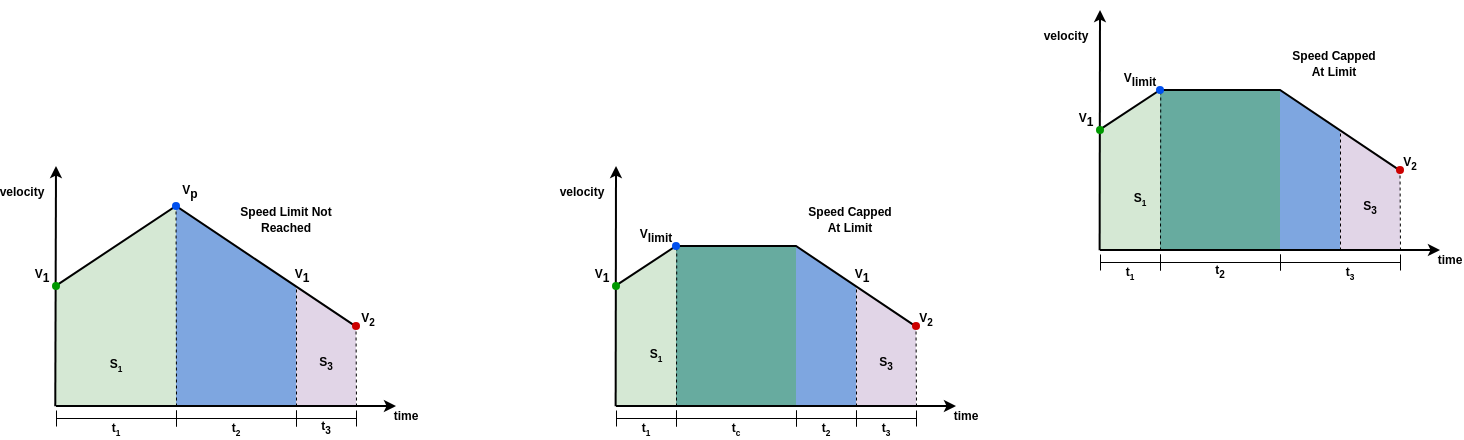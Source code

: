 <mxfile version="24.2.5" type="device">
  <diagram name="Page-1" id="EEVn063uvrTMjxouV-lU">
    <mxGraphModel dx="703" dy="409" grid="1" gridSize="10" guides="1" tooltips="1" connect="1" arrows="1" fold="1" page="1" pageScale="1" pageWidth="1169" pageHeight="827" math="0" shadow="0">
      <root>
        <mxCell id="0" />
        <mxCell id="1" parent="0" />
        <mxCell id="lkf-qkuY3w6DJopV3lcl-66" value="" style="verticalLabelPosition=bottom;verticalAlign=top;html=1;shape=mxgraph.basic.polygon;polyCoords=[[1,0],[1,0.2],[1,0.25],[1,1],[0.75,1],[0.25,1],[0,1],[0,0]];polyline=0;strokeColor=none;fillColor=#67AB9F;" vertex="1" parent="1">
          <mxGeometry x="510" y="360" width="60" height="80" as="geometry" />
        </mxCell>
        <mxCell id="lkf-qkuY3w6DJopV3lcl-5" value="" style="verticalLabelPosition=bottom;verticalAlign=top;html=1;shape=mxgraph.basic.polygon;polyCoords=[[1,0],[1,0],[1,0.25],[1,1],[0.75,1],[0.25,1],[0,1],[0,0.4]];polyline=0;strokeColor=none;fillColor=#d5e8d4;" vertex="1" parent="1">
          <mxGeometry x="200" y="340" width="60" height="100" as="geometry" />
        </mxCell>
        <mxCell id="lkf-qkuY3w6DJopV3lcl-8" value="" style="verticalLabelPosition=bottom;verticalAlign=top;html=1;shape=mxgraph.basic.polygon;polyCoords=[[1,0],[1,0],[1,0.25],[1,1],[0.75,1],[0.25,1],[0,1],[0,0.4]];polyline=0;flipH=1;strokeColor=none;fillColor=#7EA6E0;" vertex="1" parent="1">
          <mxGeometry x="260" y="340" width="60" height="100" as="geometry" />
        </mxCell>
        <mxCell id="lkf-qkuY3w6DJopV3lcl-9" value="" style="verticalLabelPosition=bottom;verticalAlign=top;html=1;shape=mxgraph.basic.polygon;polyCoords=[[1,0],[1,0.4],[1,0.8],[1,1],[0.75,1],[0.25,1],[0,1],[0,0.33]];polyline=0;flipH=1;strokeColor=none;fillColor=#e1d5e7;" vertex="1" parent="1">
          <mxGeometry x="320" y="380" width="30" height="60" as="geometry" />
        </mxCell>
        <mxCell id="lkf-qkuY3w6DJopV3lcl-10" value="" style="endArrow=classic;html=1;rounded=0;exitX=-0.006;exitY=1.001;exitDx=0;exitDy=0;exitPerimeter=0;endSize=3;" edge="1" parent="1" source="lkf-qkuY3w6DJopV3lcl-5">
          <mxGeometry width="50" height="50" relative="1" as="geometry">
            <mxPoint x="300" y="410" as="sourcePoint" />
            <mxPoint x="200" y="320" as="targetPoint" />
          </mxGeometry>
        </mxCell>
        <mxCell id="lkf-qkuY3w6DJopV3lcl-11" value="" style="endArrow=classic;html=1;rounded=0;endSize=3;" edge="1" parent="1">
          <mxGeometry width="50" height="50" relative="1" as="geometry">
            <mxPoint x="200" y="440" as="sourcePoint" />
            <mxPoint x="370" y="440" as="targetPoint" />
          </mxGeometry>
        </mxCell>
        <mxCell id="lkf-qkuY3w6DJopV3lcl-12" value="" style="endArrow=none;html=1;rounded=0;exitX=-0.002;exitY=0.399;exitDx=0;exitDy=0;exitPerimeter=0;entryX=-0.002;entryY=0.339;entryDx=0;entryDy=0;entryPerimeter=0;" edge="1" parent="1" source="lkf-qkuY3w6DJopV3lcl-5" target="lkf-qkuY3w6DJopV3lcl-9">
          <mxGeometry width="50" height="50" relative="1" as="geometry">
            <mxPoint x="300" y="410" as="sourcePoint" />
            <mxPoint x="350" y="360" as="targetPoint" />
            <Array as="points">
              <mxPoint x="260" y="340" />
            </Array>
          </mxGeometry>
        </mxCell>
        <mxCell id="lkf-qkuY3w6DJopV3lcl-13" value="" style="endArrow=none;dashed=1;html=1;rounded=0;entryX=1.004;entryY=0;entryDx=0;entryDy=0;entryPerimeter=0;strokeWidth=0.5;" edge="1" parent="1" target="lkf-qkuY3w6DJopV3lcl-8">
          <mxGeometry width="50" height="50" relative="1" as="geometry">
            <mxPoint x="260" y="440" as="sourcePoint" />
            <mxPoint x="270" y="360" as="targetPoint" />
          </mxGeometry>
        </mxCell>
        <mxCell id="lkf-qkuY3w6DJopV3lcl-14" value="" style="endArrow=none;dashed=1;html=1;rounded=0;strokeWidth=0.5;" edge="1" parent="1">
          <mxGeometry width="50" height="50" relative="1" as="geometry">
            <mxPoint x="320" y="440" as="sourcePoint" />
            <mxPoint x="320" y="380" as="targetPoint" />
          </mxGeometry>
        </mxCell>
        <mxCell id="lkf-qkuY3w6DJopV3lcl-15" value="" style="endArrow=none;dashed=1;html=1;rounded=0;strokeWidth=0.5;entryX=0.008;entryY=0.334;entryDx=0;entryDy=0;entryPerimeter=0;" edge="1" parent="1" target="lkf-qkuY3w6DJopV3lcl-9">
          <mxGeometry width="50" height="50" relative="1" as="geometry">
            <mxPoint x="350" y="440" as="sourcePoint" />
            <mxPoint x="330" y="390" as="targetPoint" />
          </mxGeometry>
        </mxCell>
        <mxCell id="lkf-qkuY3w6DJopV3lcl-16" value="V&lt;sub style=&quot;font-size: 6px;&quot;&gt;1&lt;/sub&gt;" style="text;html=1;align=center;verticalAlign=middle;whiteSpace=wrap;rounded=0;fontSize=6;fontStyle=1" vertex="1" parent="1">
          <mxGeometry x="188" y="370" width="10" height="10" as="geometry" />
        </mxCell>
        <mxCell id="lkf-qkuY3w6DJopV3lcl-17" value="" style="ellipse;whiteSpace=wrap;html=1;aspect=fixed;fillColor=#009900;fontColor=#ffffff;strokeColor=none;rotation=0;" vertex="1" parent="1">
          <mxGeometry x="198" y="378" width="4" height="4" as="geometry" />
        </mxCell>
        <mxCell id="lkf-qkuY3w6DJopV3lcl-19" value="" style="ellipse;whiteSpace=wrap;html=1;aspect=fixed;fillColor=#0050ef;fontColor=#ffffff;strokeColor=none;rotation=0;" vertex="1" parent="1">
          <mxGeometry x="258" y="338" width="4" height="4" as="geometry" />
        </mxCell>
        <mxCell id="lkf-qkuY3w6DJopV3lcl-20" value="" style="ellipse;whiteSpace=wrap;html=1;aspect=fixed;fillColor=#CC0000;fontColor=#ffffff;strokeColor=none;rotation=0;" vertex="1" parent="1">
          <mxGeometry x="348" y="398" width="4" height="4" as="geometry" />
        </mxCell>
        <mxCell id="lkf-qkuY3w6DJopV3lcl-21" value="V&lt;sub&gt;2&lt;/sub&gt;" style="text;html=1;align=center;verticalAlign=middle;whiteSpace=wrap;rounded=0;fontSize=6;fontStyle=1" vertex="1" parent="1">
          <mxGeometry x="351" y="392" width="10" height="10" as="geometry" />
        </mxCell>
        <mxCell id="lkf-qkuY3w6DJopV3lcl-22" value="V&lt;sub style=&quot;font-size: 6px;&quot;&gt;p&lt;/sub&gt;" style="text;html=1;align=center;verticalAlign=middle;whiteSpace=wrap;rounded=0;fontSize=6;fontStyle=1" vertex="1" parent="1">
          <mxGeometry x="262" y="328" width="10" height="10" as="geometry" />
        </mxCell>
        <mxCell id="lkf-qkuY3w6DJopV3lcl-23" value="time" style="text;html=1;align=center;verticalAlign=middle;whiteSpace=wrap;rounded=0;fontSize=6;fontStyle=1" vertex="1" parent="1">
          <mxGeometry x="370" y="440" width="10" height="10" as="geometry" />
        </mxCell>
        <mxCell id="lkf-qkuY3w6DJopV3lcl-25" value="velocity" style="text;html=1;align=center;verticalAlign=middle;whiteSpace=wrap;rounded=0;fontSize=6;fontStyle=1" vertex="1" parent="1">
          <mxGeometry x="178" y="328" width="10" height="10" as="geometry" />
        </mxCell>
        <mxCell id="lkf-qkuY3w6DJopV3lcl-26" value="&lt;span style=&quot;font-size: 6px;&quot;&gt;S&lt;sub&gt;3&lt;/sub&gt;&lt;/span&gt;" style="text;html=1;align=center;verticalAlign=middle;whiteSpace=wrap;rounded=0;fontSize=6;fontStyle=1" vertex="1" parent="1">
          <mxGeometry x="330" y="414" width="10" height="10" as="geometry" />
        </mxCell>
        <mxCell id="lkf-qkuY3w6DJopV3lcl-29" value="&lt;span style=&quot;font-size: 6px;&quot;&gt;S&lt;/span&gt;&lt;span style=&quot;font-size: 5px;&quot;&gt;&lt;sub&gt;1&lt;/sub&gt;&lt;/span&gt;" style="text;html=1;align=center;verticalAlign=middle;whiteSpace=wrap;rounded=0;fontSize=6;fontStyle=1" vertex="1" parent="1">
          <mxGeometry x="225" y="414" width="10" height="10" as="geometry" />
        </mxCell>
        <mxCell id="lkf-qkuY3w6DJopV3lcl-32" value="" style="verticalLabelPosition=bottom;verticalAlign=top;html=1;shape=mxgraph.basic.polygon;polyCoords=[[1,0],[1,0],[1,0.25],[1,1],[0.75,1],[0.25,1],[0,1],[0,0.25]];polyline=0;strokeColor=none;fillColor=#d5e8d4;" vertex="1" parent="1">
          <mxGeometry x="480" y="360" width="30" height="80" as="geometry" />
        </mxCell>
        <mxCell id="lkf-qkuY3w6DJopV3lcl-33" value="" style="verticalLabelPosition=bottom;verticalAlign=top;html=1;shape=mxgraph.basic.polygon;polyCoords=[[1,0],[1,0],[1,0.25],[1,1],[0.75,1],[0.25,1],[0,1],[0,0.25]];polyline=0;flipH=1;strokeColor=none;fillColor=#7EA6E0;" vertex="1" parent="1">
          <mxGeometry x="570" y="360" width="30" height="80" as="geometry" />
        </mxCell>
        <mxCell id="lkf-qkuY3w6DJopV3lcl-34" value="" style="verticalLabelPosition=bottom;verticalAlign=top;html=1;shape=mxgraph.basic.polygon;polyCoords=[[1,0],[1,0.4],[1,0.8],[1,1],[0.75,1],[0.25,1],[0,1],[0,0.33]];polyline=0;flipH=1;strokeColor=none;fillColor=#e1d5e7;" vertex="1" parent="1">
          <mxGeometry x="600" y="380" width="30" height="60" as="geometry" />
        </mxCell>
        <mxCell id="lkf-qkuY3w6DJopV3lcl-35" value="" style="endArrow=classic;html=1;rounded=0;exitX=-0.006;exitY=1.001;exitDx=0;exitDy=0;exitPerimeter=0;endSize=3;" edge="1" source="lkf-qkuY3w6DJopV3lcl-32" parent="1">
          <mxGeometry width="50" height="50" relative="1" as="geometry">
            <mxPoint x="580" y="410" as="sourcePoint" />
            <mxPoint x="480" y="320" as="targetPoint" />
          </mxGeometry>
        </mxCell>
        <mxCell id="lkf-qkuY3w6DJopV3lcl-36" value="" style="endArrow=classic;html=1;rounded=0;endSize=3;" edge="1" parent="1">
          <mxGeometry width="50" height="50" relative="1" as="geometry">
            <mxPoint x="480" y="440" as="sourcePoint" />
            <mxPoint x="650" y="440" as="targetPoint" />
          </mxGeometry>
        </mxCell>
        <mxCell id="lkf-qkuY3w6DJopV3lcl-37" value="" style="endArrow=none;html=1;rounded=0;exitX=0.476;exitY=0.452;exitDx=0;exitDy=0;entryX=-0.002;entryY=0.339;entryDx=0;entryDy=0;entryPerimeter=0;exitPerimeter=0;" edge="1" source="lkf-qkuY3w6DJopV3lcl-42" target="lkf-qkuY3w6DJopV3lcl-34" parent="1">
          <mxGeometry width="50" height="50" relative="1" as="geometry">
            <mxPoint x="580" y="410" as="sourcePoint" />
            <mxPoint x="630" y="360" as="targetPoint" />
            <Array as="points">
              <mxPoint x="510" y="360" />
              <mxPoint x="570" y="360" />
            </Array>
          </mxGeometry>
        </mxCell>
        <mxCell id="lkf-qkuY3w6DJopV3lcl-38" value="" style="endArrow=none;dashed=1;html=1;rounded=0;entryX=0.531;entryY=0.521;entryDx=0;entryDy=0;entryPerimeter=0;strokeWidth=0.5;" edge="1" target="lkf-qkuY3w6DJopV3lcl-43" parent="1">
          <mxGeometry width="50" height="50" relative="1" as="geometry">
            <mxPoint x="510" y="440" as="sourcePoint" />
            <mxPoint x="509.76" y="340.0" as="targetPoint" />
          </mxGeometry>
        </mxCell>
        <mxCell id="lkf-qkuY3w6DJopV3lcl-39" value="" style="endArrow=none;dashed=1;html=1;rounded=0;strokeWidth=0.5;" edge="1" parent="1">
          <mxGeometry width="50" height="50" relative="1" as="geometry">
            <mxPoint x="600" y="440" as="sourcePoint" />
            <mxPoint x="600" y="380" as="targetPoint" />
          </mxGeometry>
        </mxCell>
        <mxCell id="lkf-qkuY3w6DJopV3lcl-40" value="" style="endArrow=none;dashed=1;html=1;rounded=0;strokeWidth=0.5;entryX=0.008;entryY=0.334;entryDx=0;entryDy=0;entryPerimeter=0;" edge="1" target="lkf-qkuY3w6DJopV3lcl-34" parent="1">
          <mxGeometry width="50" height="50" relative="1" as="geometry">
            <mxPoint x="630" y="440" as="sourcePoint" />
            <mxPoint x="610" y="390" as="targetPoint" />
          </mxGeometry>
        </mxCell>
        <mxCell id="lkf-qkuY3w6DJopV3lcl-41" value="V&lt;sub style=&quot;font-size: 6px;&quot;&gt;1&lt;/sub&gt;" style="text;html=1;align=center;verticalAlign=middle;whiteSpace=wrap;rounded=0;fontSize=6;fontStyle=1" vertex="1" parent="1">
          <mxGeometry x="468" y="370" width="10" height="10" as="geometry" />
        </mxCell>
        <mxCell id="lkf-qkuY3w6DJopV3lcl-42" value="" style="ellipse;whiteSpace=wrap;html=1;aspect=fixed;fillColor=#009900;fontColor=#ffffff;strokeColor=none;rotation=0;" vertex="1" parent="1">
          <mxGeometry x="478" y="378" width="4" height="4" as="geometry" />
        </mxCell>
        <mxCell id="lkf-qkuY3w6DJopV3lcl-43" value="" style="ellipse;whiteSpace=wrap;html=1;aspect=fixed;fillColor=#0050ef;fontColor=#ffffff;strokeColor=none;rotation=0;" vertex="1" parent="1">
          <mxGeometry x="508" y="358" width="4" height="4" as="geometry" />
        </mxCell>
        <mxCell id="lkf-qkuY3w6DJopV3lcl-44" value="" style="ellipse;whiteSpace=wrap;html=1;aspect=fixed;fillColor=#CC0000;fontColor=#ffffff;strokeColor=none;rotation=0;" vertex="1" parent="1">
          <mxGeometry x="628" y="398" width="4" height="4" as="geometry" />
        </mxCell>
        <mxCell id="lkf-qkuY3w6DJopV3lcl-45" value="V&lt;sub&gt;2&lt;/sub&gt;" style="text;html=1;align=center;verticalAlign=middle;whiteSpace=wrap;rounded=0;fontSize=6;fontStyle=1" vertex="1" parent="1">
          <mxGeometry x="630" y="392" width="10" height="10" as="geometry" />
        </mxCell>
        <mxCell id="lkf-qkuY3w6DJopV3lcl-46" value="V&lt;sub style=&quot;font-size: 6px;&quot;&gt;limit&lt;/sub&gt;" style="text;html=1;align=center;verticalAlign=middle;whiteSpace=wrap;rounded=0;fontSize=6;fontStyle=1" vertex="1" parent="1">
          <mxGeometry x="495" y="350" width="10" height="10" as="geometry" />
        </mxCell>
        <mxCell id="lkf-qkuY3w6DJopV3lcl-47" value="time" style="text;html=1;align=center;verticalAlign=middle;whiteSpace=wrap;rounded=0;fontSize=6;fontStyle=1" vertex="1" parent="1">
          <mxGeometry x="650" y="440" width="10" height="10" as="geometry" />
        </mxCell>
        <mxCell id="lkf-qkuY3w6DJopV3lcl-48" value="t&lt;span style=&quot;font-size: 5px;&quot;&gt;&lt;sub&gt;1&lt;/sub&gt;&lt;/span&gt;" style="text;html=1;align=center;verticalAlign=middle;whiteSpace=wrap;rounded=0;fontSize=6;fontStyle=1" vertex="1" parent="1">
          <mxGeometry x="490" y="446" width="10" height="10" as="geometry" />
        </mxCell>
        <mxCell id="lkf-qkuY3w6DJopV3lcl-49" value="velocity" style="text;html=1;align=center;verticalAlign=middle;whiteSpace=wrap;rounded=0;fontSize=6;fontStyle=1" vertex="1" parent="1">
          <mxGeometry x="458" y="328" width="10" height="10" as="geometry" />
        </mxCell>
        <mxCell id="lkf-qkuY3w6DJopV3lcl-50" value="&lt;span style=&quot;font-size: 6px;&quot;&gt;S&lt;sub&gt;3&lt;/sub&gt;&lt;/span&gt;" style="text;html=1;align=center;verticalAlign=middle;whiteSpace=wrap;rounded=0;fontSize=6;fontStyle=1" vertex="1" parent="1">
          <mxGeometry x="610" y="414" width="10" height="10" as="geometry" />
        </mxCell>
        <mxCell id="lkf-qkuY3w6DJopV3lcl-51" value="&lt;span style=&quot;font-size: 6px;&quot;&gt;S&lt;/span&gt;&lt;span style=&quot;font-size: 5px;&quot;&gt;&lt;sub&gt;1&lt;/sub&gt;&lt;/span&gt;" style="text;html=1;align=center;verticalAlign=middle;whiteSpace=wrap;rounded=0;fontSize=6;fontStyle=1" vertex="1" parent="1">
          <mxGeometry x="495" y="409" width="10" height="10" as="geometry" />
        </mxCell>
        <mxCell id="lkf-qkuY3w6DJopV3lcl-57" value="" style="shape=crossbar;whiteSpace=wrap;html=1;rounded=1;strokeWidth=0.5;" vertex="1" parent="1">
          <mxGeometry x="480" y="442" width="30" height="8" as="geometry" />
        </mxCell>
        <mxCell id="lkf-qkuY3w6DJopV3lcl-58" value="" style="shape=crossbar;whiteSpace=wrap;html=1;rounded=1;strokeWidth=0.5;" vertex="1" parent="1">
          <mxGeometry x="510" y="442" width="60" height="8" as="geometry" />
        </mxCell>
        <mxCell id="lkf-qkuY3w6DJopV3lcl-59" value="" style="shape=crossbar;whiteSpace=wrap;html=1;rounded=1;strokeWidth=0.5;" vertex="1" parent="1">
          <mxGeometry x="600" y="442" width="30" height="8" as="geometry" />
        </mxCell>
        <mxCell id="lkf-qkuY3w6DJopV3lcl-60" value="t&lt;span style=&quot;font-size: 5px;&quot;&gt;&lt;sub&gt;c&lt;/sub&gt;&lt;/span&gt;" style="text;html=1;align=center;verticalAlign=middle;whiteSpace=wrap;rounded=0;fontSize=6;fontStyle=1" vertex="1" parent="1">
          <mxGeometry x="535" y="446" width="10" height="10" as="geometry" />
        </mxCell>
        <mxCell id="lkf-qkuY3w6DJopV3lcl-61" value="t&lt;span style=&quot;font-size: 5px;&quot;&gt;&lt;sub&gt;3&lt;/sub&gt;&lt;/span&gt;" style="text;html=1;align=center;verticalAlign=middle;whiteSpace=wrap;rounded=0;fontSize=6;fontStyle=1" vertex="1" parent="1">
          <mxGeometry x="610" y="446" width="10" height="10" as="geometry" />
        </mxCell>
        <mxCell id="lkf-qkuY3w6DJopV3lcl-62" value="t&lt;span style=&quot;font-size: 5px;&quot;&gt;&lt;sub&gt;1&lt;/sub&gt;&lt;/span&gt;" style="text;html=1;align=center;verticalAlign=middle;whiteSpace=wrap;rounded=0;fontSize=6;fontStyle=1" vertex="1" parent="1">
          <mxGeometry x="225" y="446" width="10" height="10" as="geometry" />
        </mxCell>
        <mxCell id="lkf-qkuY3w6DJopV3lcl-63" value="" style="shape=crossbar;whiteSpace=wrap;html=1;rounded=1;strokeWidth=0.5;" vertex="1" parent="1">
          <mxGeometry x="200" y="442" width="60" height="8" as="geometry" />
        </mxCell>
        <mxCell id="lkf-qkuY3w6DJopV3lcl-64" value="t&lt;sub&gt;3&lt;/sub&gt;" style="text;html=1;align=center;verticalAlign=middle;whiteSpace=wrap;rounded=0;fontSize=6;fontStyle=1" vertex="1" parent="1">
          <mxGeometry x="330" y="446" width="10" height="10" as="geometry" />
        </mxCell>
        <mxCell id="lkf-qkuY3w6DJopV3lcl-65" value="" style="shape=crossbar;whiteSpace=wrap;html=1;rounded=1;strokeWidth=0.5;" vertex="1" parent="1">
          <mxGeometry x="320" y="442" width="30" height="8" as="geometry" />
        </mxCell>
        <mxCell id="lkf-qkuY3w6DJopV3lcl-67" value="Speed Limit Not Reached" style="text;html=1;align=center;verticalAlign=middle;whiteSpace=wrap;rounded=0;fontSize=6;fontStyle=1" vertex="1" parent="1">
          <mxGeometry x="280" y="342" width="70" height="10" as="geometry" />
        </mxCell>
        <mxCell id="lkf-qkuY3w6DJopV3lcl-68" value="Speed Capped&lt;br&gt;At Limit" style="text;html=1;align=center;verticalAlign=middle;whiteSpace=wrap;rounded=0;fontSize=6;fontStyle=1" vertex="1" parent="1">
          <mxGeometry x="562" y="342" width="70" height="10" as="geometry" />
        </mxCell>
        <mxCell id="lkf-qkuY3w6DJopV3lcl-69" value="" style="verticalLabelPosition=bottom;verticalAlign=top;html=1;shape=mxgraph.basic.polygon;polyCoords=[[1,0],[1,0.2],[1,0.25],[1,1],[0.75,1],[0.25,1],[0,1],[0,0]];polyline=0;strokeColor=none;fillColor=#67AB9F;" vertex="1" parent="1">
          <mxGeometry x="752" y="282" width="60" height="80" as="geometry" />
        </mxCell>
        <mxCell id="lkf-qkuY3w6DJopV3lcl-70" value="" style="verticalLabelPosition=bottom;verticalAlign=top;html=1;shape=mxgraph.basic.polygon;polyCoords=[[1,0],[1,0],[1,0.25],[1,1],[0.75,1],[0.25,1],[0,1],[0,0.25]];polyline=0;strokeColor=none;fillColor=#d5e8d4;" vertex="1" parent="1">
          <mxGeometry x="722" y="282" width="30" height="80" as="geometry" />
        </mxCell>
        <mxCell id="lkf-qkuY3w6DJopV3lcl-71" value="" style="verticalLabelPosition=bottom;verticalAlign=top;html=1;shape=mxgraph.basic.polygon;polyCoords=[[1,0],[1,0],[1,0.25],[1,1],[0.75,1],[0.25,1],[0,1],[0,0.25]];polyline=0;flipH=1;strokeColor=none;fillColor=#7EA6E0;" vertex="1" parent="1">
          <mxGeometry x="812" y="282" width="30" height="80" as="geometry" />
        </mxCell>
        <mxCell id="lkf-qkuY3w6DJopV3lcl-72" value="" style="verticalLabelPosition=bottom;verticalAlign=top;html=1;shape=mxgraph.basic.polygon;polyCoords=[[1,0],[1,0.4],[1,0.8],[1,1],[0.75,1],[0.25,1],[0,1],[0,0.33]];polyline=0;flipH=1;strokeColor=none;fillColor=#e1d5e7;" vertex="1" parent="1">
          <mxGeometry x="842" y="302" width="30" height="60" as="geometry" />
        </mxCell>
        <mxCell id="lkf-qkuY3w6DJopV3lcl-73" value="" style="endArrow=classic;html=1;rounded=0;exitX=-0.006;exitY=1.001;exitDx=0;exitDy=0;exitPerimeter=0;endSize=3;" edge="1" source="lkf-qkuY3w6DJopV3lcl-70" parent="1">
          <mxGeometry width="50" height="50" relative="1" as="geometry">
            <mxPoint x="822" y="332" as="sourcePoint" />
            <mxPoint x="722" y="242" as="targetPoint" />
          </mxGeometry>
        </mxCell>
        <mxCell id="lkf-qkuY3w6DJopV3lcl-74" value="" style="endArrow=classic;html=1;rounded=0;endSize=3;" edge="1" parent="1">
          <mxGeometry width="50" height="50" relative="1" as="geometry">
            <mxPoint x="722" y="362" as="sourcePoint" />
            <mxPoint x="892" y="362" as="targetPoint" />
          </mxGeometry>
        </mxCell>
        <mxCell id="lkf-qkuY3w6DJopV3lcl-75" value="" style="endArrow=none;html=1;rounded=0;exitX=0.476;exitY=0.452;exitDx=0;exitDy=0;entryX=-0.002;entryY=0.339;entryDx=0;entryDy=0;entryPerimeter=0;exitPerimeter=0;" edge="1" source="lkf-qkuY3w6DJopV3lcl-80" target="lkf-qkuY3w6DJopV3lcl-72" parent="1">
          <mxGeometry width="50" height="50" relative="1" as="geometry">
            <mxPoint x="822" y="332" as="sourcePoint" />
            <mxPoint x="872" y="282" as="targetPoint" />
            <Array as="points">
              <mxPoint x="752" y="282" />
              <mxPoint x="812" y="282" />
            </Array>
          </mxGeometry>
        </mxCell>
        <mxCell id="lkf-qkuY3w6DJopV3lcl-76" value="" style="endArrow=none;dashed=1;html=1;rounded=0;entryX=0.531;entryY=0.521;entryDx=0;entryDy=0;entryPerimeter=0;strokeWidth=0.5;" edge="1" target="lkf-qkuY3w6DJopV3lcl-81" parent="1">
          <mxGeometry width="50" height="50" relative="1" as="geometry">
            <mxPoint x="752" y="362" as="sourcePoint" />
            <mxPoint x="751.76" y="262.0" as="targetPoint" />
          </mxGeometry>
        </mxCell>
        <mxCell id="lkf-qkuY3w6DJopV3lcl-77" value="" style="endArrow=none;dashed=1;html=1;rounded=0;strokeWidth=0.5;" edge="1" parent="1">
          <mxGeometry width="50" height="50" relative="1" as="geometry">
            <mxPoint x="842" y="362" as="sourcePoint" />
            <mxPoint x="842" y="302" as="targetPoint" />
          </mxGeometry>
        </mxCell>
        <mxCell id="lkf-qkuY3w6DJopV3lcl-78" value="" style="endArrow=none;dashed=1;html=1;rounded=0;strokeWidth=0.5;entryX=0.008;entryY=0.334;entryDx=0;entryDy=0;entryPerimeter=0;" edge="1" target="lkf-qkuY3w6DJopV3lcl-72" parent="1">
          <mxGeometry width="50" height="50" relative="1" as="geometry">
            <mxPoint x="872" y="362" as="sourcePoint" />
            <mxPoint x="852" y="312" as="targetPoint" />
          </mxGeometry>
        </mxCell>
        <mxCell id="lkf-qkuY3w6DJopV3lcl-79" value="V&lt;sub style=&quot;font-size: 6px;&quot;&gt;1&lt;/sub&gt;" style="text;html=1;align=center;verticalAlign=middle;whiteSpace=wrap;rounded=0;fontSize=6;fontStyle=1" vertex="1" parent="1">
          <mxGeometry x="710" y="292" width="10" height="10" as="geometry" />
        </mxCell>
        <mxCell id="lkf-qkuY3w6DJopV3lcl-80" value="" style="ellipse;whiteSpace=wrap;html=1;aspect=fixed;fillColor=#009900;fontColor=#ffffff;strokeColor=none;rotation=0;" vertex="1" parent="1">
          <mxGeometry x="720" y="300" width="4" height="4" as="geometry" />
        </mxCell>
        <mxCell id="lkf-qkuY3w6DJopV3lcl-81" value="" style="ellipse;whiteSpace=wrap;html=1;aspect=fixed;fillColor=#0050ef;fontColor=#ffffff;strokeColor=none;rotation=0;" vertex="1" parent="1">
          <mxGeometry x="750" y="280" width="4" height="4" as="geometry" />
        </mxCell>
        <mxCell id="lkf-qkuY3w6DJopV3lcl-82" value="" style="ellipse;whiteSpace=wrap;html=1;aspect=fixed;fillColor=#CC0000;fontColor=#ffffff;strokeColor=none;rotation=0;" vertex="1" parent="1">
          <mxGeometry x="870" y="320" width="4" height="4" as="geometry" />
        </mxCell>
        <mxCell id="lkf-qkuY3w6DJopV3lcl-83" value="V&lt;sub&gt;2&lt;/sub&gt;" style="text;html=1;align=center;verticalAlign=middle;whiteSpace=wrap;rounded=0;fontSize=6;fontStyle=1" vertex="1" parent="1">
          <mxGeometry x="872" y="314" width="10" height="10" as="geometry" />
        </mxCell>
        <mxCell id="lkf-qkuY3w6DJopV3lcl-84" value="V&lt;sub style=&quot;font-size: 6px;&quot;&gt;limit&lt;/sub&gt;" style="text;html=1;align=center;verticalAlign=middle;whiteSpace=wrap;rounded=0;fontSize=6;fontStyle=1" vertex="1" parent="1">
          <mxGeometry x="737" y="272" width="10" height="10" as="geometry" />
        </mxCell>
        <mxCell id="lkf-qkuY3w6DJopV3lcl-85" value="time" style="text;html=1;align=center;verticalAlign=middle;whiteSpace=wrap;rounded=0;fontSize=6;fontStyle=1" vertex="1" parent="1">
          <mxGeometry x="892" y="362" width="10" height="10" as="geometry" />
        </mxCell>
        <mxCell id="lkf-qkuY3w6DJopV3lcl-86" value="t&lt;span style=&quot;font-size: 5px;&quot;&gt;&lt;sub&gt;1&lt;/sub&gt;&lt;/span&gt;" style="text;html=1;align=center;verticalAlign=middle;whiteSpace=wrap;rounded=0;fontSize=6;fontStyle=1" vertex="1" parent="1">
          <mxGeometry x="732" y="368" width="10" height="10" as="geometry" />
        </mxCell>
        <mxCell id="lkf-qkuY3w6DJopV3lcl-87" value="velocity" style="text;html=1;align=center;verticalAlign=middle;whiteSpace=wrap;rounded=0;fontSize=6;fontStyle=1" vertex="1" parent="1">
          <mxGeometry x="700" y="250" width="10" height="10" as="geometry" />
        </mxCell>
        <mxCell id="lkf-qkuY3w6DJopV3lcl-88" value="&lt;span style=&quot;font-size: 6px;&quot;&gt;S&lt;sub&gt;3&lt;/sub&gt;&lt;/span&gt;" style="text;html=1;align=center;verticalAlign=middle;whiteSpace=wrap;rounded=0;fontSize=6;fontStyle=1" vertex="1" parent="1">
          <mxGeometry x="852" y="336" width="10" height="10" as="geometry" />
        </mxCell>
        <mxCell id="lkf-qkuY3w6DJopV3lcl-89" value="&lt;span style=&quot;font-size: 6px;&quot;&gt;S&lt;/span&gt;&lt;span style=&quot;font-size: 5px;&quot;&gt;&lt;sub&gt;1&lt;/sub&gt;&lt;/span&gt;" style="text;html=1;align=center;verticalAlign=middle;whiteSpace=wrap;rounded=0;fontSize=6;fontStyle=1" vertex="1" parent="1">
          <mxGeometry x="737" y="331" width="10" height="10" as="geometry" />
        </mxCell>
        <mxCell id="lkf-qkuY3w6DJopV3lcl-90" value="" style="shape=crossbar;whiteSpace=wrap;html=1;rounded=1;strokeWidth=0.5;" vertex="1" parent="1">
          <mxGeometry x="722" y="364" width="30" height="8" as="geometry" />
        </mxCell>
        <mxCell id="lkf-qkuY3w6DJopV3lcl-91" value="" style="shape=crossbar;whiteSpace=wrap;html=1;rounded=1;strokeWidth=0.5;" vertex="1" parent="1">
          <mxGeometry x="752" y="364" width="60" height="8" as="geometry" />
        </mxCell>
        <mxCell id="lkf-qkuY3w6DJopV3lcl-92" value="" style="shape=crossbar;whiteSpace=wrap;html=1;rounded=1;strokeWidth=0.5;" vertex="1" parent="1">
          <mxGeometry x="812" y="364" width="60" height="8" as="geometry" />
        </mxCell>
        <mxCell id="lkf-qkuY3w6DJopV3lcl-93" value="t&lt;font style=&quot;font-size: 6px;&quot;&gt;&lt;sub&gt;2&lt;/sub&gt;&lt;/font&gt;" style="text;html=1;align=center;verticalAlign=middle;whiteSpace=wrap;rounded=0;fontSize=6;fontStyle=1" vertex="1" parent="1">
          <mxGeometry x="777" y="368" width="10" height="10" as="geometry" />
        </mxCell>
        <mxCell id="lkf-qkuY3w6DJopV3lcl-94" value="t&lt;span style=&quot;font-size: 5px;&quot;&gt;&lt;sub&gt;3&lt;/sub&gt;&lt;/span&gt;" style="text;html=1;align=center;verticalAlign=middle;whiteSpace=wrap;rounded=0;fontSize=6;fontStyle=1" vertex="1" parent="1">
          <mxGeometry x="842" y="368" width="10" height="10" as="geometry" />
        </mxCell>
        <mxCell id="lkf-qkuY3w6DJopV3lcl-95" value="Speed Capped&lt;br&gt;At Limit" style="text;html=1;align=center;verticalAlign=middle;whiteSpace=wrap;rounded=0;fontSize=6;fontStyle=1" vertex="1" parent="1">
          <mxGeometry x="804" y="264" width="70" height="10" as="geometry" />
        </mxCell>
        <mxCell id="lkf-qkuY3w6DJopV3lcl-96" value="t&lt;span style=&quot;font-size: 5px;&quot;&gt;&lt;sub&gt;2&lt;/sub&gt;&lt;/span&gt;" style="text;html=1;align=center;verticalAlign=middle;whiteSpace=wrap;rounded=0;fontSize=6;fontStyle=1" vertex="1" parent="1">
          <mxGeometry x="580" y="446" width="10" height="10" as="geometry" />
        </mxCell>
        <mxCell id="lkf-qkuY3w6DJopV3lcl-97" value="" style="shape=crossbar;whiteSpace=wrap;html=1;rounded=1;strokeWidth=0.5;" vertex="1" parent="1">
          <mxGeometry x="570" y="442" width="30" height="8" as="geometry" />
        </mxCell>
        <mxCell id="lkf-qkuY3w6DJopV3lcl-98" value="t&lt;span style=&quot;font-size: 5px;&quot;&gt;&lt;sub&gt;2&lt;/sub&gt;&lt;/span&gt;" style="text;html=1;align=center;verticalAlign=middle;whiteSpace=wrap;rounded=0;fontSize=6;fontStyle=1" vertex="1" parent="1">
          <mxGeometry x="285" y="446" width="10" height="10" as="geometry" />
        </mxCell>
        <mxCell id="lkf-qkuY3w6DJopV3lcl-99" value="" style="shape=crossbar;whiteSpace=wrap;html=1;rounded=1;strokeWidth=0.5;" vertex="1" parent="1">
          <mxGeometry x="260" y="442" width="60" height="8" as="geometry" />
        </mxCell>
        <mxCell id="lkf-qkuY3w6DJopV3lcl-100" value="V&lt;sub style=&quot;font-size: 6px;&quot;&gt;1&lt;/sub&gt;" style="text;html=1;align=center;verticalAlign=middle;whiteSpace=wrap;rounded=0;fontSize=6;fontStyle=1" vertex="1" parent="1">
          <mxGeometry x="318" y="370" width="10" height="10" as="geometry" />
        </mxCell>
        <mxCell id="lkf-qkuY3w6DJopV3lcl-101" value="V&lt;sub style=&quot;font-size: 6px;&quot;&gt;1&lt;/sub&gt;" style="text;html=1;align=center;verticalAlign=middle;whiteSpace=wrap;rounded=0;fontSize=6;fontStyle=1" vertex="1" parent="1">
          <mxGeometry x="598" y="370" width="10" height="10" as="geometry" />
        </mxCell>
      </root>
    </mxGraphModel>
  </diagram>
</mxfile>

